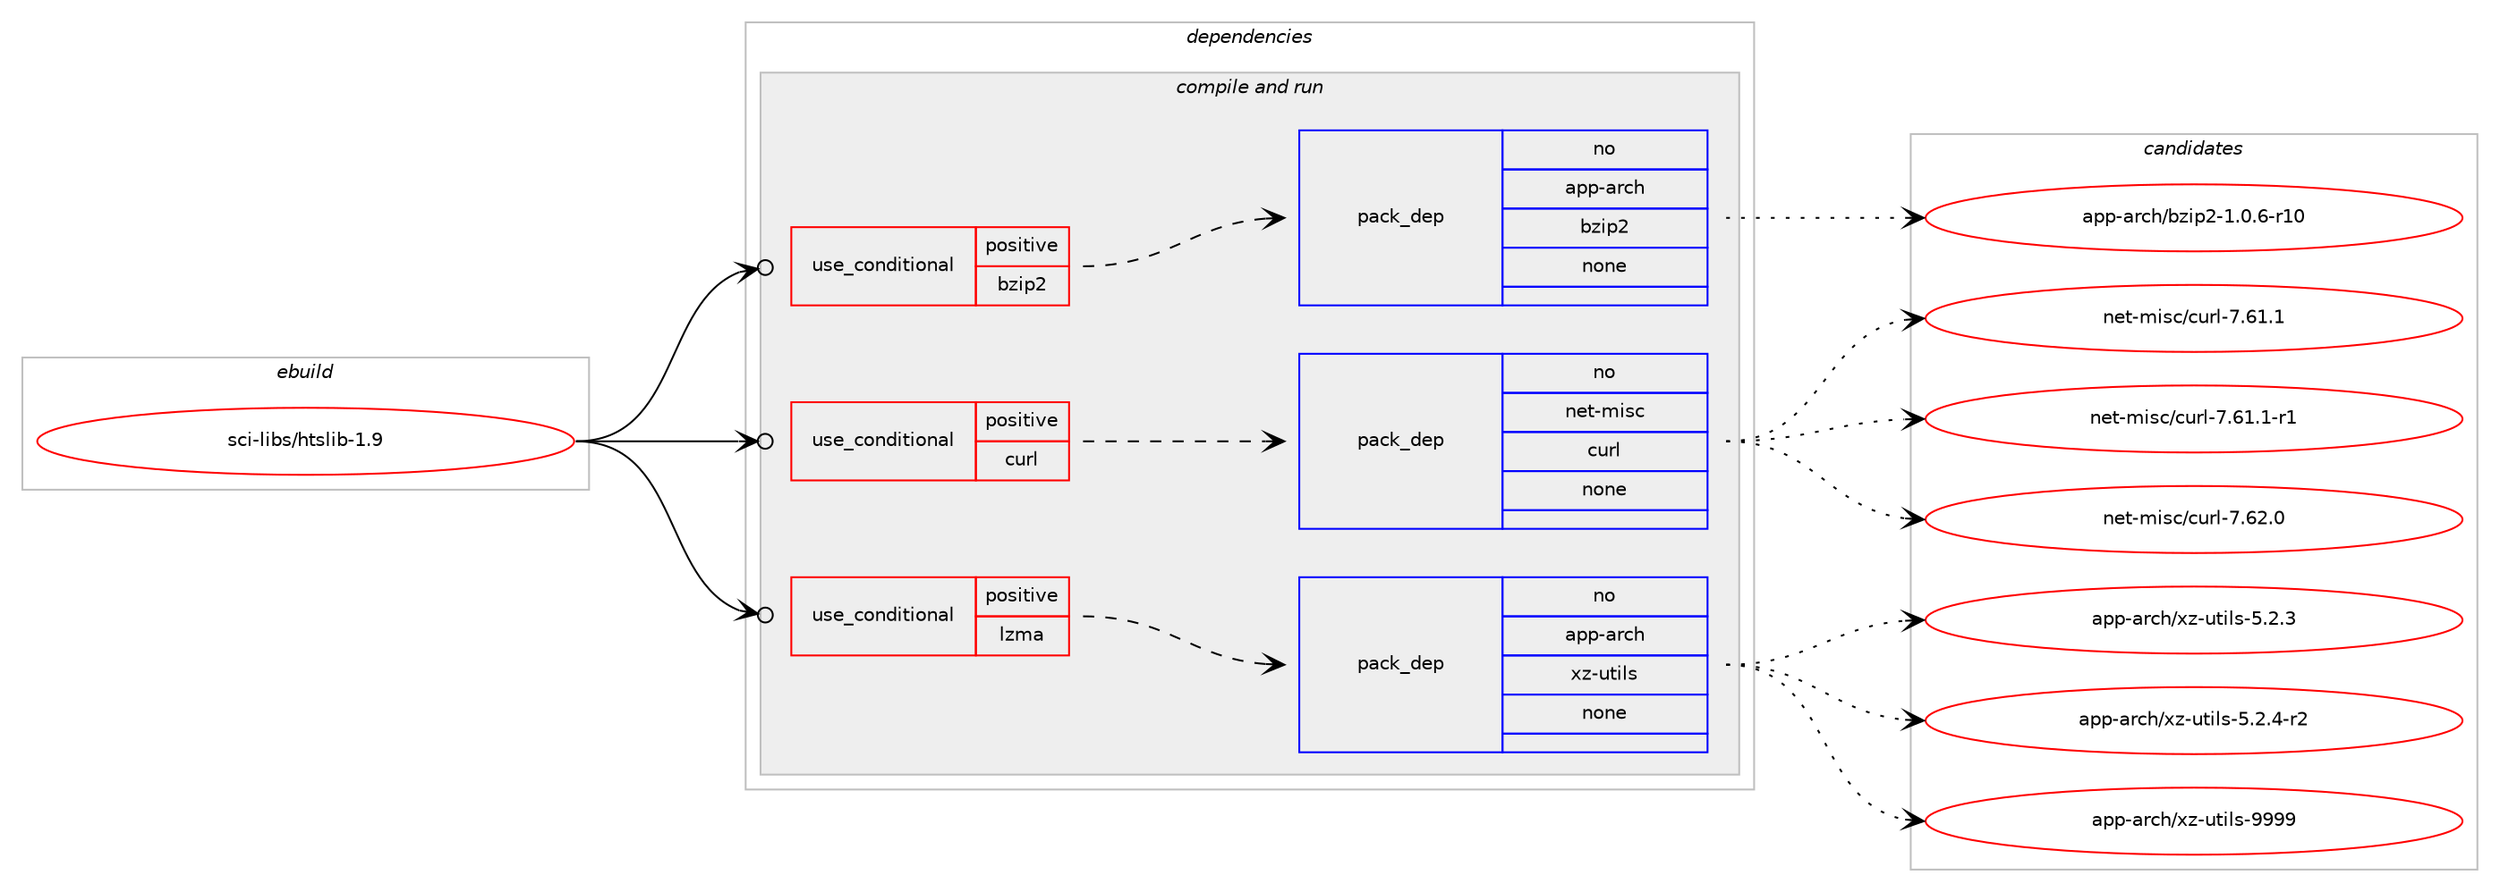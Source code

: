 digraph prolog {

# *************
# Graph options
# *************

newrank=true;
concentrate=true;
compound=true;
graph [rankdir=LR,fontname=Helvetica,fontsize=10,ranksep=1.5];#, ranksep=2.5, nodesep=0.2];
edge  [arrowhead=vee];
node  [fontname=Helvetica,fontsize=10];

# **********
# The ebuild
# **********

subgraph cluster_leftcol {
color=gray;
rank=same;
label=<<i>ebuild</i>>;
id [label="sci-libs/htslib-1.9", color=red, width=4, href="../sci-libs/htslib-1.9.svg"];
}

# ****************
# The dependencies
# ****************

subgraph cluster_midcol {
color=gray;
label=<<i>dependencies</i>>;
subgraph cluster_compile {
fillcolor="#eeeeee";
style=filled;
label=<<i>compile</i>>;
}
subgraph cluster_compileandrun {
fillcolor="#eeeeee";
style=filled;
label=<<i>compile and run</i>>;
subgraph cond1157 {
dependency6927 [label=<<TABLE BORDER="0" CELLBORDER="1" CELLSPACING="0" CELLPADDING="4"><TR><TD ROWSPAN="3" CELLPADDING="10">use_conditional</TD></TR><TR><TD>positive</TD></TR><TR><TD>bzip2</TD></TR></TABLE>>, shape=none, color=red];
subgraph pack5593 {
dependency6928 [label=<<TABLE BORDER="0" CELLBORDER="1" CELLSPACING="0" CELLPADDING="4" WIDTH="220"><TR><TD ROWSPAN="6" CELLPADDING="30">pack_dep</TD></TR><TR><TD WIDTH="110">no</TD></TR><TR><TD>app-arch</TD></TR><TR><TD>bzip2</TD></TR><TR><TD>none</TD></TR><TR><TD></TD></TR></TABLE>>, shape=none, color=blue];
}
dependency6927:e -> dependency6928:w [weight=20,style="dashed",arrowhead="vee"];
}
id:e -> dependency6927:w [weight=20,style="solid",arrowhead="odotvee"];
subgraph cond1158 {
dependency6929 [label=<<TABLE BORDER="0" CELLBORDER="1" CELLSPACING="0" CELLPADDING="4"><TR><TD ROWSPAN="3" CELLPADDING="10">use_conditional</TD></TR><TR><TD>positive</TD></TR><TR><TD>curl</TD></TR></TABLE>>, shape=none, color=red];
subgraph pack5594 {
dependency6930 [label=<<TABLE BORDER="0" CELLBORDER="1" CELLSPACING="0" CELLPADDING="4" WIDTH="220"><TR><TD ROWSPAN="6" CELLPADDING="30">pack_dep</TD></TR><TR><TD WIDTH="110">no</TD></TR><TR><TD>net-misc</TD></TR><TR><TD>curl</TD></TR><TR><TD>none</TD></TR><TR><TD></TD></TR></TABLE>>, shape=none, color=blue];
}
dependency6929:e -> dependency6930:w [weight=20,style="dashed",arrowhead="vee"];
}
id:e -> dependency6929:w [weight=20,style="solid",arrowhead="odotvee"];
subgraph cond1159 {
dependency6931 [label=<<TABLE BORDER="0" CELLBORDER="1" CELLSPACING="0" CELLPADDING="4"><TR><TD ROWSPAN="3" CELLPADDING="10">use_conditional</TD></TR><TR><TD>positive</TD></TR><TR><TD>lzma</TD></TR></TABLE>>, shape=none, color=red];
subgraph pack5595 {
dependency6932 [label=<<TABLE BORDER="0" CELLBORDER="1" CELLSPACING="0" CELLPADDING="4" WIDTH="220"><TR><TD ROWSPAN="6" CELLPADDING="30">pack_dep</TD></TR><TR><TD WIDTH="110">no</TD></TR><TR><TD>app-arch</TD></TR><TR><TD>xz-utils</TD></TR><TR><TD>none</TD></TR><TR><TD></TD></TR></TABLE>>, shape=none, color=blue];
}
dependency6931:e -> dependency6932:w [weight=20,style="dashed",arrowhead="vee"];
}
id:e -> dependency6931:w [weight=20,style="solid",arrowhead="odotvee"];
}
subgraph cluster_run {
fillcolor="#eeeeee";
style=filled;
label=<<i>run</i>>;
}
}

# **************
# The candidates
# **************

subgraph cluster_choices {
rank=same;
color=gray;
label=<<i>candidates</i>>;

subgraph choice5593 {
color=black;
nodesep=1;
choice97112112459711499104479812210511250454946484654451144948 [label="app-arch/bzip2-1.0.6-r10", color=red, width=4,href="../app-arch/bzip2-1.0.6-r10.svg"];
dependency6928:e -> choice97112112459711499104479812210511250454946484654451144948:w [style=dotted,weight="100"];
}
subgraph choice5594 {
color=black;
nodesep=1;
choice1101011164510910511599479911711410845554654494649 [label="net-misc/curl-7.61.1", color=red, width=4,href="../net-misc/curl-7.61.1.svg"];
choice11010111645109105115994799117114108455546544946494511449 [label="net-misc/curl-7.61.1-r1", color=red, width=4,href="../net-misc/curl-7.61.1-r1.svg"];
choice1101011164510910511599479911711410845554654504648 [label="net-misc/curl-7.62.0", color=red, width=4,href="../net-misc/curl-7.62.0.svg"];
dependency6930:e -> choice1101011164510910511599479911711410845554654494649:w [style=dotted,weight="100"];
dependency6930:e -> choice11010111645109105115994799117114108455546544946494511449:w [style=dotted,weight="100"];
dependency6930:e -> choice1101011164510910511599479911711410845554654504648:w [style=dotted,weight="100"];
}
subgraph choice5595 {
color=black;
nodesep=1;
choice971121124597114991044712012245117116105108115455346504651 [label="app-arch/xz-utils-5.2.3", color=red, width=4,href="../app-arch/xz-utils-5.2.3.svg"];
choice9711211245971149910447120122451171161051081154553465046524511450 [label="app-arch/xz-utils-5.2.4-r2", color=red, width=4,href="../app-arch/xz-utils-5.2.4-r2.svg"];
choice9711211245971149910447120122451171161051081154557575757 [label="app-arch/xz-utils-9999", color=red, width=4,href="../app-arch/xz-utils-9999.svg"];
dependency6932:e -> choice971121124597114991044712012245117116105108115455346504651:w [style=dotted,weight="100"];
dependency6932:e -> choice9711211245971149910447120122451171161051081154553465046524511450:w [style=dotted,weight="100"];
dependency6932:e -> choice9711211245971149910447120122451171161051081154557575757:w [style=dotted,weight="100"];
}
}

}
